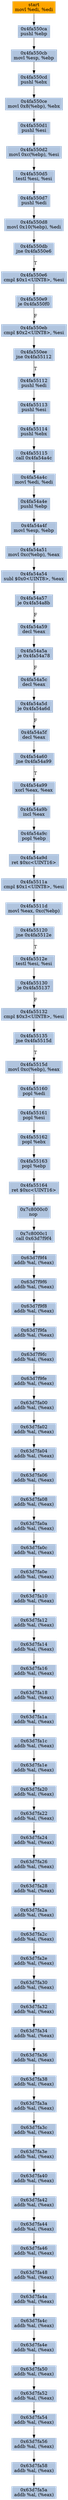 digraph G {
node[shape=rectangle,style=filled,fillcolor=lightsteelblue,color=lightsteelblue]
bgcolor="transparent"
a0x4fa550c8movl_edi_edi[label="start\nmovl %edi, %edi",color="lightgrey",fillcolor="orange"];
a0x4fa550capushl_ebp[label="0x4fa550ca\npushl %ebp"];
a0x4fa550cbmovl_esp_ebp[label="0x4fa550cb\nmovl %esp, %ebp"];
a0x4fa550cdpushl_ebx[label="0x4fa550cd\npushl %ebx"];
a0x4fa550cemovl_0x8ebp__ebx[label="0x4fa550ce\nmovl 0x8(%ebp), %ebx"];
a0x4fa550d1pushl_esi[label="0x4fa550d1\npushl %esi"];
a0x4fa550d2movl_0xcebp__esi[label="0x4fa550d2\nmovl 0xc(%ebp), %esi"];
a0x4fa550d5testl_esi_esi[label="0x4fa550d5\ntestl %esi, %esi"];
a0x4fa550d7pushl_edi[label="0x4fa550d7\npushl %edi"];
a0x4fa550d8movl_0x10ebp__edi[label="0x4fa550d8\nmovl 0x10(%ebp), %edi"];
a0x4fa550dbjne_0x4fa550e6[label="0x4fa550db\njne 0x4fa550e6"];
a0x4fa550e6cmpl_0x1UINT8_esi[label="0x4fa550e6\ncmpl $0x1<UINT8>, %esi"];
a0x4fa550e9je_0x4fa550f0[label="0x4fa550e9\nje 0x4fa550f0"];
a0x4fa550ebcmpl_0x2UINT8_esi[label="0x4fa550eb\ncmpl $0x2<UINT8>, %esi"];
a0x4fa550eejne_0x4fa55112[label="0x4fa550ee\njne 0x4fa55112"];
a0x4fa55112pushl_edi[label="0x4fa55112\npushl %edi"];
a0x4fa55113pushl_esi[label="0x4fa55113\npushl %esi"];
a0x4fa55114pushl_ebx[label="0x4fa55114\npushl %ebx"];
a0x4fa55115call_0x4fa54a4c[label="0x4fa55115\ncall 0x4fa54a4c"];
a0x4fa54a4cmovl_edi_edi[label="0x4fa54a4c\nmovl %edi, %edi"];
a0x4fa54a4epushl_ebp[label="0x4fa54a4e\npushl %ebp"];
a0x4fa54a4fmovl_esp_ebp[label="0x4fa54a4f\nmovl %esp, %ebp"];
a0x4fa54a51movl_0xcebp__eax[label="0x4fa54a51\nmovl 0xc(%ebp), %eax"];
a0x4fa54a54subl_0x0UINT8_eax[label="0x4fa54a54\nsubl $0x0<UINT8>, %eax"];
a0x4fa54a57je_0x4fa54a8b[label="0x4fa54a57\nje 0x4fa54a8b"];
a0x4fa54a59decl_eax[label="0x4fa54a59\ndecl %eax"];
a0x4fa54a5aje_0x4fa54a78[label="0x4fa54a5a\nje 0x4fa54a78"];
a0x4fa54a5cdecl_eax[label="0x4fa54a5c\ndecl %eax"];
a0x4fa54a5dje_0x4fa54a6d[label="0x4fa54a5d\nje 0x4fa54a6d"];
a0x4fa54a5fdecl_eax[label="0x4fa54a5f\ndecl %eax"];
a0x4fa54a60jne_0x4fa54a99[label="0x4fa54a60\njne 0x4fa54a99"];
a0x4fa54a99xorl_eax_eax[label="0x4fa54a99\nxorl %eax, %eax"];
a0x4fa54a9bincl_eax[label="0x4fa54a9b\nincl %eax"];
a0x4fa54a9cpopl_ebp[label="0x4fa54a9c\npopl %ebp"];
a0x4fa54a9dret_0xcUINT16[label="0x4fa54a9d\nret $0xc<UINT16>"];
a0x4fa5511acmpl_0x1UINT8_esi[label="0x4fa5511a\ncmpl $0x1<UINT8>, %esi"];
a0x4fa5511dmovl_eax_0xcebp_[label="0x4fa5511d\nmovl %eax, 0xc(%ebp)"];
a0x4fa55120jne_0x4fa5512e[label="0x4fa55120\njne 0x4fa5512e"];
a0x4fa5512etestl_esi_esi[label="0x4fa5512e\ntestl %esi, %esi"];
a0x4fa55130je_0x4fa55137[label="0x4fa55130\nje 0x4fa55137"];
a0x4fa55132cmpl_0x3UINT8_esi[label="0x4fa55132\ncmpl $0x3<UINT8>, %esi"];
a0x4fa55135jne_0x4fa5515d[label="0x4fa55135\njne 0x4fa5515d"];
a0x4fa5515dmovl_0xcebp__eax[label="0x4fa5515d\nmovl 0xc(%ebp), %eax"];
a0x4fa55160popl_edi[label="0x4fa55160\npopl %edi"];
a0x4fa55161popl_esi[label="0x4fa55161\npopl %esi"];
a0x4fa55162popl_ebx[label="0x4fa55162\npopl %ebx"];
a0x4fa55163popl_ebp[label="0x4fa55163\npopl %ebp"];
a0x4fa55164ret_0xcUINT16[label="0x4fa55164\nret $0xc<UINT16>"];
a0x7c8000c0nop_[label="0x7c8000c0\nnop "];
a0x7c8000c1call_0x63d7f9f4[label="0x7c8000c1\ncall 0x63d7f9f4"];
a0x63d7f9f4addb_al_eax_[label="0x63d7f9f4\naddb %al, (%eax)"];
a0x63d7f9f6addb_al_eax_[label="0x63d7f9f6\naddb %al, (%eax)"];
a0x63d7f9f8addb_al_eax_[label="0x63d7f9f8\naddb %al, (%eax)"];
a0x63d7f9faaddb_al_eax_[label="0x63d7f9fa\naddb %al, (%eax)"];
a0x63d7f9fcaddb_al_eax_[label="0x63d7f9fc\naddb %al, (%eax)"];
a0x63d7f9feaddb_al_eax_[label="0x63d7f9fe\naddb %al, (%eax)"];
a0x63d7fa00addb_al_eax_[label="0x63d7fa00\naddb %al, (%eax)"];
a0x63d7fa02addb_al_eax_[label="0x63d7fa02\naddb %al, (%eax)"];
a0x63d7fa04addb_al_eax_[label="0x63d7fa04\naddb %al, (%eax)"];
a0x63d7fa06addb_al_eax_[label="0x63d7fa06\naddb %al, (%eax)"];
a0x63d7fa08addb_al_eax_[label="0x63d7fa08\naddb %al, (%eax)"];
a0x63d7fa0aaddb_al_eax_[label="0x63d7fa0a\naddb %al, (%eax)"];
a0x63d7fa0caddb_al_eax_[label="0x63d7fa0c\naddb %al, (%eax)"];
a0x63d7fa0eaddb_al_eax_[label="0x63d7fa0e\naddb %al, (%eax)"];
a0x63d7fa10addb_al_eax_[label="0x63d7fa10\naddb %al, (%eax)"];
a0x63d7fa12addb_al_eax_[label="0x63d7fa12\naddb %al, (%eax)"];
a0x63d7fa14addb_al_eax_[label="0x63d7fa14\naddb %al, (%eax)"];
a0x63d7fa16addb_al_eax_[label="0x63d7fa16\naddb %al, (%eax)"];
a0x63d7fa18addb_al_eax_[label="0x63d7fa18\naddb %al, (%eax)"];
a0x63d7fa1aaddb_al_eax_[label="0x63d7fa1a\naddb %al, (%eax)"];
a0x63d7fa1caddb_al_eax_[label="0x63d7fa1c\naddb %al, (%eax)"];
a0x63d7fa1eaddb_al_eax_[label="0x63d7fa1e\naddb %al, (%eax)"];
a0x63d7fa20addb_al_eax_[label="0x63d7fa20\naddb %al, (%eax)"];
a0x63d7fa22addb_al_eax_[label="0x63d7fa22\naddb %al, (%eax)"];
a0x63d7fa24addb_al_eax_[label="0x63d7fa24\naddb %al, (%eax)"];
a0x63d7fa26addb_al_eax_[label="0x63d7fa26\naddb %al, (%eax)"];
a0x63d7fa28addb_al_eax_[label="0x63d7fa28\naddb %al, (%eax)"];
a0x63d7fa2aaddb_al_eax_[label="0x63d7fa2a\naddb %al, (%eax)"];
a0x63d7fa2caddb_al_eax_[label="0x63d7fa2c\naddb %al, (%eax)"];
a0x63d7fa2eaddb_al_eax_[label="0x63d7fa2e\naddb %al, (%eax)"];
a0x63d7fa30addb_al_eax_[label="0x63d7fa30\naddb %al, (%eax)"];
a0x63d7fa32addb_al_eax_[label="0x63d7fa32\naddb %al, (%eax)"];
a0x63d7fa34addb_al_eax_[label="0x63d7fa34\naddb %al, (%eax)"];
a0x63d7fa36addb_al_eax_[label="0x63d7fa36\naddb %al, (%eax)"];
a0x63d7fa38addb_al_eax_[label="0x63d7fa38\naddb %al, (%eax)"];
a0x63d7fa3aaddb_al_eax_[label="0x63d7fa3a\naddb %al, (%eax)"];
a0x63d7fa3caddb_al_eax_[label="0x63d7fa3c\naddb %al, (%eax)"];
a0x63d7fa3eaddb_al_eax_[label="0x63d7fa3e\naddb %al, (%eax)"];
a0x63d7fa40addb_al_eax_[label="0x63d7fa40\naddb %al, (%eax)"];
a0x63d7fa42addb_al_eax_[label="0x63d7fa42\naddb %al, (%eax)"];
a0x63d7fa44addb_al_eax_[label="0x63d7fa44\naddb %al, (%eax)"];
a0x63d7fa46addb_al_eax_[label="0x63d7fa46\naddb %al, (%eax)"];
a0x63d7fa48addb_al_eax_[label="0x63d7fa48\naddb %al, (%eax)"];
a0x63d7fa4aaddb_al_eax_[label="0x63d7fa4a\naddb %al, (%eax)"];
a0x63d7fa4caddb_al_eax_[label="0x63d7fa4c\naddb %al, (%eax)"];
a0x63d7fa4eaddb_al_eax_[label="0x63d7fa4e\naddb %al, (%eax)"];
a0x63d7fa50addb_al_eax_[label="0x63d7fa50\naddb %al, (%eax)"];
a0x63d7fa52addb_al_eax_[label="0x63d7fa52\naddb %al, (%eax)"];
a0x63d7fa54addb_al_eax_[label="0x63d7fa54\naddb %al, (%eax)"];
a0x63d7fa56addb_al_eax_[label="0x63d7fa56\naddb %al, (%eax)"];
a0x63d7fa58addb_al_eax_[label="0x63d7fa58\naddb %al, (%eax)"];
a0x63d7fa5aaddb_al_eax_[label="0x63d7fa5a\naddb %al, (%eax)"];
a0x4fa550c8movl_edi_edi -> a0x4fa550capushl_ebp [color="#000000"];
a0x4fa550capushl_ebp -> a0x4fa550cbmovl_esp_ebp [color="#000000"];
a0x4fa550cbmovl_esp_ebp -> a0x4fa550cdpushl_ebx [color="#000000"];
a0x4fa550cdpushl_ebx -> a0x4fa550cemovl_0x8ebp__ebx [color="#000000"];
a0x4fa550cemovl_0x8ebp__ebx -> a0x4fa550d1pushl_esi [color="#000000"];
a0x4fa550d1pushl_esi -> a0x4fa550d2movl_0xcebp__esi [color="#000000"];
a0x4fa550d2movl_0xcebp__esi -> a0x4fa550d5testl_esi_esi [color="#000000"];
a0x4fa550d5testl_esi_esi -> a0x4fa550d7pushl_edi [color="#000000"];
a0x4fa550d7pushl_edi -> a0x4fa550d8movl_0x10ebp__edi [color="#000000"];
a0x4fa550d8movl_0x10ebp__edi -> a0x4fa550dbjne_0x4fa550e6 [color="#000000"];
a0x4fa550dbjne_0x4fa550e6 -> a0x4fa550e6cmpl_0x1UINT8_esi [color="#000000",label="T"];
a0x4fa550e6cmpl_0x1UINT8_esi -> a0x4fa550e9je_0x4fa550f0 [color="#000000"];
a0x4fa550e9je_0x4fa550f0 -> a0x4fa550ebcmpl_0x2UINT8_esi [color="#000000",label="F"];
a0x4fa550ebcmpl_0x2UINT8_esi -> a0x4fa550eejne_0x4fa55112 [color="#000000"];
a0x4fa550eejne_0x4fa55112 -> a0x4fa55112pushl_edi [color="#000000",label="T"];
a0x4fa55112pushl_edi -> a0x4fa55113pushl_esi [color="#000000"];
a0x4fa55113pushl_esi -> a0x4fa55114pushl_ebx [color="#000000"];
a0x4fa55114pushl_ebx -> a0x4fa55115call_0x4fa54a4c [color="#000000"];
a0x4fa55115call_0x4fa54a4c -> a0x4fa54a4cmovl_edi_edi [color="#000000"];
a0x4fa54a4cmovl_edi_edi -> a0x4fa54a4epushl_ebp [color="#000000"];
a0x4fa54a4epushl_ebp -> a0x4fa54a4fmovl_esp_ebp [color="#000000"];
a0x4fa54a4fmovl_esp_ebp -> a0x4fa54a51movl_0xcebp__eax [color="#000000"];
a0x4fa54a51movl_0xcebp__eax -> a0x4fa54a54subl_0x0UINT8_eax [color="#000000"];
a0x4fa54a54subl_0x0UINT8_eax -> a0x4fa54a57je_0x4fa54a8b [color="#000000"];
a0x4fa54a57je_0x4fa54a8b -> a0x4fa54a59decl_eax [color="#000000",label="F"];
a0x4fa54a59decl_eax -> a0x4fa54a5aje_0x4fa54a78 [color="#000000"];
a0x4fa54a5aje_0x4fa54a78 -> a0x4fa54a5cdecl_eax [color="#000000",label="F"];
a0x4fa54a5cdecl_eax -> a0x4fa54a5dje_0x4fa54a6d [color="#000000"];
a0x4fa54a5dje_0x4fa54a6d -> a0x4fa54a5fdecl_eax [color="#000000",label="F"];
a0x4fa54a5fdecl_eax -> a0x4fa54a60jne_0x4fa54a99 [color="#000000"];
a0x4fa54a60jne_0x4fa54a99 -> a0x4fa54a99xorl_eax_eax [color="#000000",label="T"];
a0x4fa54a99xorl_eax_eax -> a0x4fa54a9bincl_eax [color="#000000"];
a0x4fa54a9bincl_eax -> a0x4fa54a9cpopl_ebp [color="#000000"];
a0x4fa54a9cpopl_ebp -> a0x4fa54a9dret_0xcUINT16 [color="#000000"];
a0x4fa54a9dret_0xcUINT16 -> a0x4fa5511acmpl_0x1UINT8_esi [color="#000000"];
a0x4fa5511acmpl_0x1UINT8_esi -> a0x4fa5511dmovl_eax_0xcebp_ [color="#000000"];
a0x4fa5511dmovl_eax_0xcebp_ -> a0x4fa55120jne_0x4fa5512e [color="#000000"];
a0x4fa55120jne_0x4fa5512e -> a0x4fa5512etestl_esi_esi [color="#000000",label="T"];
a0x4fa5512etestl_esi_esi -> a0x4fa55130je_0x4fa55137 [color="#000000"];
a0x4fa55130je_0x4fa55137 -> a0x4fa55132cmpl_0x3UINT8_esi [color="#000000",label="F"];
a0x4fa55132cmpl_0x3UINT8_esi -> a0x4fa55135jne_0x4fa5515d [color="#000000"];
a0x4fa55135jne_0x4fa5515d -> a0x4fa5515dmovl_0xcebp__eax [color="#000000",label="T"];
a0x4fa5515dmovl_0xcebp__eax -> a0x4fa55160popl_edi [color="#000000"];
a0x4fa55160popl_edi -> a0x4fa55161popl_esi [color="#000000"];
a0x4fa55161popl_esi -> a0x4fa55162popl_ebx [color="#000000"];
a0x4fa55162popl_ebx -> a0x4fa55163popl_ebp [color="#000000"];
a0x4fa55163popl_ebp -> a0x4fa55164ret_0xcUINT16 [color="#000000"];
a0x4fa55164ret_0xcUINT16 -> a0x7c8000c0nop_ [color="#000000"];
a0x7c8000c0nop_ -> a0x7c8000c1call_0x63d7f9f4 [color="#000000"];
a0x7c8000c1call_0x63d7f9f4 -> a0x63d7f9f4addb_al_eax_ [color="#000000"];
a0x63d7f9f4addb_al_eax_ -> a0x63d7f9f6addb_al_eax_ [color="#000000"];
a0x63d7f9f6addb_al_eax_ -> a0x63d7f9f8addb_al_eax_ [color="#000000"];
a0x63d7f9f8addb_al_eax_ -> a0x63d7f9faaddb_al_eax_ [color="#000000"];
a0x63d7f9faaddb_al_eax_ -> a0x63d7f9fcaddb_al_eax_ [color="#000000"];
a0x63d7f9fcaddb_al_eax_ -> a0x63d7f9feaddb_al_eax_ [color="#000000"];
a0x63d7f9feaddb_al_eax_ -> a0x63d7fa00addb_al_eax_ [color="#000000"];
a0x63d7fa00addb_al_eax_ -> a0x63d7fa02addb_al_eax_ [color="#000000"];
a0x63d7fa02addb_al_eax_ -> a0x63d7fa04addb_al_eax_ [color="#000000"];
a0x63d7fa04addb_al_eax_ -> a0x63d7fa06addb_al_eax_ [color="#000000"];
a0x63d7fa06addb_al_eax_ -> a0x63d7fa08addb_al_eax_ [color="#000000"];
a0x63d7fa08addb_al_eax_ -> a0x63d7fa0aaddb_al_eax_ [color="#000000"];
a0x63d7fa0aaddb_al_eax_ -> a0x63d7fa0caddb_al_eax_ [color="#000000"];
a0x63d7fa0caddb_al_eax_ -> a0x63d7fa0eaddb_al_eax_ [color="#000000"];
a0x63d7fa0eaddb_al_eax_ -> a0x63d7fa10addb_al_eax_ [color="#000000"];
a0x63d7fa10addb_al_eax_ -> a0x63d7fa12addb_al_eax_ [color="#000000"];
a0x63d7fa12addb_al_eax_ -> a0x63d7fa14addb_al_eax_ [color="#000000"];
a0x63d7fa14addb_al_eax_ -> a0x63d7fa16addb_al_eax_ [color="#000000"];
a0x63d7fa16addb_al_eax_ -> a0x63d7fa18addb_al_eax_ [color="#000000"];
a0x63d7fa18addb_al_eax_ -> a0x63d7fa1aaddb_al_eax_ [color="#000000"];
a0x63d7fa1aaddb_al_eax_ -> a0x63d7fa1caddb_al_eax_ [color="#000000"];
a0x63d7fa1caddb_al_eax_ -> a0x63d7fa1eaddb_al_eax_ [color="#000000"];
a0x63d7fa1eaddb_al_eax_ -> a0x63d7fa20addb_al_eax_ [color="#000000"];
a0x63d7fa20addb_al_eax_ -> a0x63d7fa22addb_al_eax_ [color="#000000"];
a0x63d7fa22addb_al_eax_ -> a0x63d7fa24addb_al_eax_ [color="#000000"];
a0x63d7fa24addb_al_eax_ -> a0x63d7fa26addb_al_eax_ [color="#000000"];
a0x63d7fa26addb_al_eax_ -> a0x63d7fa28addb_al_eax_ [color="#000000"];
a0x63d7fa28addb_al_eax_ -> a0x63d7fa2aaddb_al_eax_ [color="#000000"];
a0x63d7fa2aaddb_al_eax_ -> a0x63d7fa2caddb_al_eax_ [color="#000000"];
a0x63d7fa2caddb_al_eax_ -> a0x63d7fa2eaddb_al_eax_ [color="#000000"];
a0x63d7fa2eaddb_al_eax_ -> a0x63d7fa30addb_al_eax_ [color="#000000"];
a0x63d7fa30addb_al_eax_ -> a0x63d7fa32addb_al_eax_ [color="#000000"];
a0x63d7fa32addb_al_eax_ -> a0x63d7fa34addb_al_eax_ [color="#000000"];
a0x63d7fa34addb_al_eax_ -> a0x63d7fa36addb_al_eax_ [color="#000000"];
a0x63d7fa36addb_al_eax_ -> a0x63d7fa38addb_al_eax_ [color="#000000"];
a0x63d7fa38addb_al_eax_ -> a0x63d7fa3aaddb_al_eax_ [color="#000000"];
a0x63d7fa3aaddb_al_eax_ -> a0x63d7fa3caddb_al_eax_ [color="#000000"];
a0x63d7fa3caddb_al_eax_ -> a0x63d7fa3eaddb_al_eax_ [color="#000000"];
a0x63d7fa3eaddb_al_eax_ -> a0x63d7fa40addb_al_eax_ [color="#000000"];
a0x63d7fa40addb_al_eax_ -> a0x63d7fa42addb_al_eax_ [color="#000000"];
a0x63d7fa42addb_al_eax_ -> a0x63d7fa44addb_al_eax_ [color="#000000"];
a0x63d7fa44addb_al_eax_ -> a0x63d7fa46addb_al_eax_ [color="#000000"];
a0x63d7fa46addb_al_eax_ -> a0x63d7fa48addb_al_eax_ [color="#000000"];
a0x63d7fa48addb_al_eax_ -> a0x63d7fa4aaddb_al_eax_ [color="#000000"];
a0x63d7fa4aaddb_al_eax_ -> a0x63d7fa4caddb_al_eax_ [color="#000000"];
a0x63d7fa4caddb_al_eax_ -> a0x63d7fa4eaddb_al_eax_ [color="#000000"];
a0x63d7fa4eaddb_al_eax_ -> a0x63d7fa50addb_al_eax_ [color="#000000"];
a0x63d7fa50addb_al_eax_ -> a0x63d7fa52addb_al_eax_ [color="#000000"];
a0x63d7fa52addb_al_eax_ -> a0x63d7fa54addb_al_eax_ [color="#000000"];
a0x63d7fa54addb_al_eax_ -> a0x63d7fa56addb_al_eax_ [color="#000000"];
a0x63d7fa56addb_al_eax_ -> a0x63d7fa58addb_al_eax_ [color="#000000"];
a0x63d7fa58addb_al_eax_ -> a0x63d7fa5aaddb_al_eax_ [color="#000000"];
}
